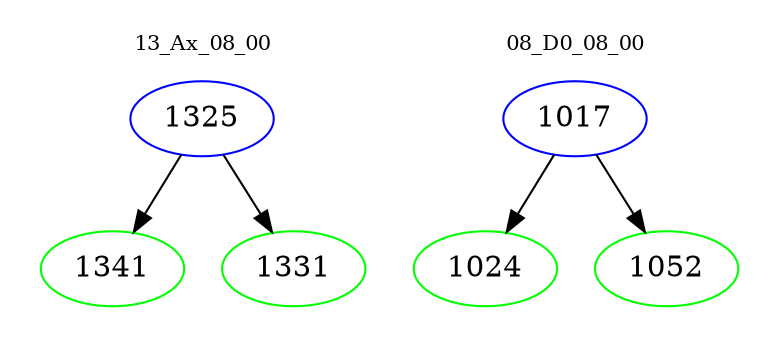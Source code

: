 digraph{
subgraph cluster_0 {
color = white
label = "13_Ax_08_00";
fontsize=10;
T0_1325 [label="1325", color="blue"]
T0_1325 -> T0_1341 [color="black"]
T0_1341 [label="1341", color="green"]
T0_1325 -> T0_1331 [color="black"]
T0_1331 [label="1331", color="green"]
}
subgraph cluster_1 {
color = white
label = "08_D0_08_00";
fontsize=10;
T1_1017 [label="1017", color="blue"]
T1_1017 -> T1_1024 [color="black"]
T1_1024 [label="1024", color="green"]
T1_1017 -> T1_1052 [color="black"]
T1_1052 [label="1052", color="green"]
}
}

